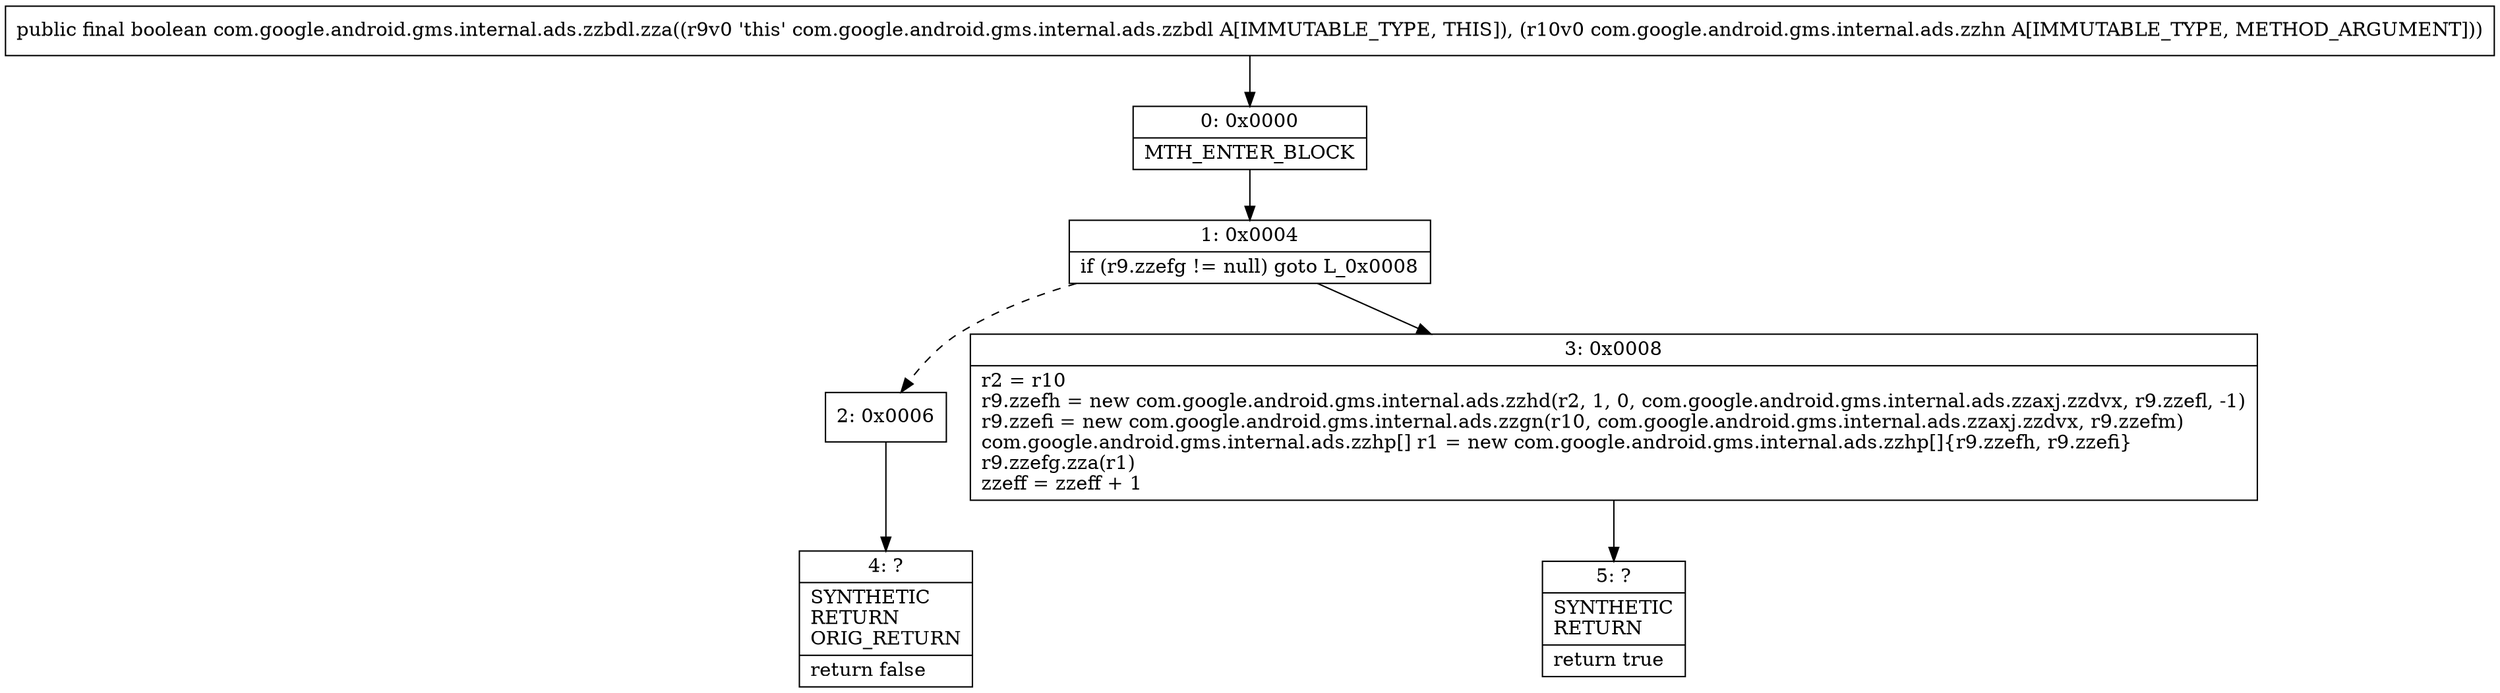 digraph "CFG forcom.google.android.gms.internal.ads.zzbdl.zza(Lcom\/google\/android\/gms\/internal\/ads\/zzhn;)Z" {
Node_0 [shape=record,label="{0\:\ 0x0000|MTH_ENTER_BLOCK\l}"];
Node_1 [shape=record,label="{1\:\ 0x0004|if (r9.zzefg != null) goto L_0x0008\l}"];
Node_2 [shape=record,label="{2\:\ 0x0006}"];
Node_3 [shape=record,label="{3\:\ 0x0008|r2 = r10\lr9.zzefh = new com.google.android.gms.internal.ads.zzhd(r2, 1, 0, com.google.android.gms.internal.ads.zzaxj.zzdvx, r9.zzefl, \-1)\lr9.zzefi = new com.google.android.gms.internal.ads.zzgn(r10, com.google.android.gms.internal.ads.zzaxj.zzdvx, r9.zzefm)\lcom.google.android.gms.internal.ads.zzhp[] r1 = new com.google.android.gms.internal.ads.zzhp[]\{r9.zzefh, r9.zzefi\}\lr9.zzefg.zza(r1)\lzzeff = zzeff + 1\l}"];
Node_4 [shape=record,label="{4\:\ ?|SYNTHETIC\lRETURN\lORIG_RETURN\l|return false\l}"];
Node_5 [shape=record,label="{5\:\ ?|SYNTHETIC\lRETURN\l|return true\l}"];
MethodNode[shape=record,label="{public final boolean com.google.android.gms.internal.ads.zzbdl.zza((r9v0 'this' com.google.android.gms.internal.ads.zzbdl A[IMMUTABLE_TYPE, THIS]), (r10v0 com.google.android.gms.internal.ads.zzhn A[IMMUTABLE_TYPE, METHOD_ARGUMENT])) }"];
MethodNode -> Node_0;
Node_0 -> Node_1;
Node_1 -> Node_2[style=dashed];
Node_1 -> Node_3;
Node_2 -> Node_4;
Node_3 -> Node_5;
}

